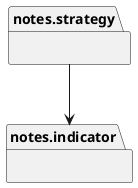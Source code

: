 @startuml packages_Pyclasses
set namespaceSeparator none
package "notes.indicator" as notes.indicator {
}
package "notes.strategy" as notes.strategy {
}
notes.strategy --> notes.indicator
@enduml
